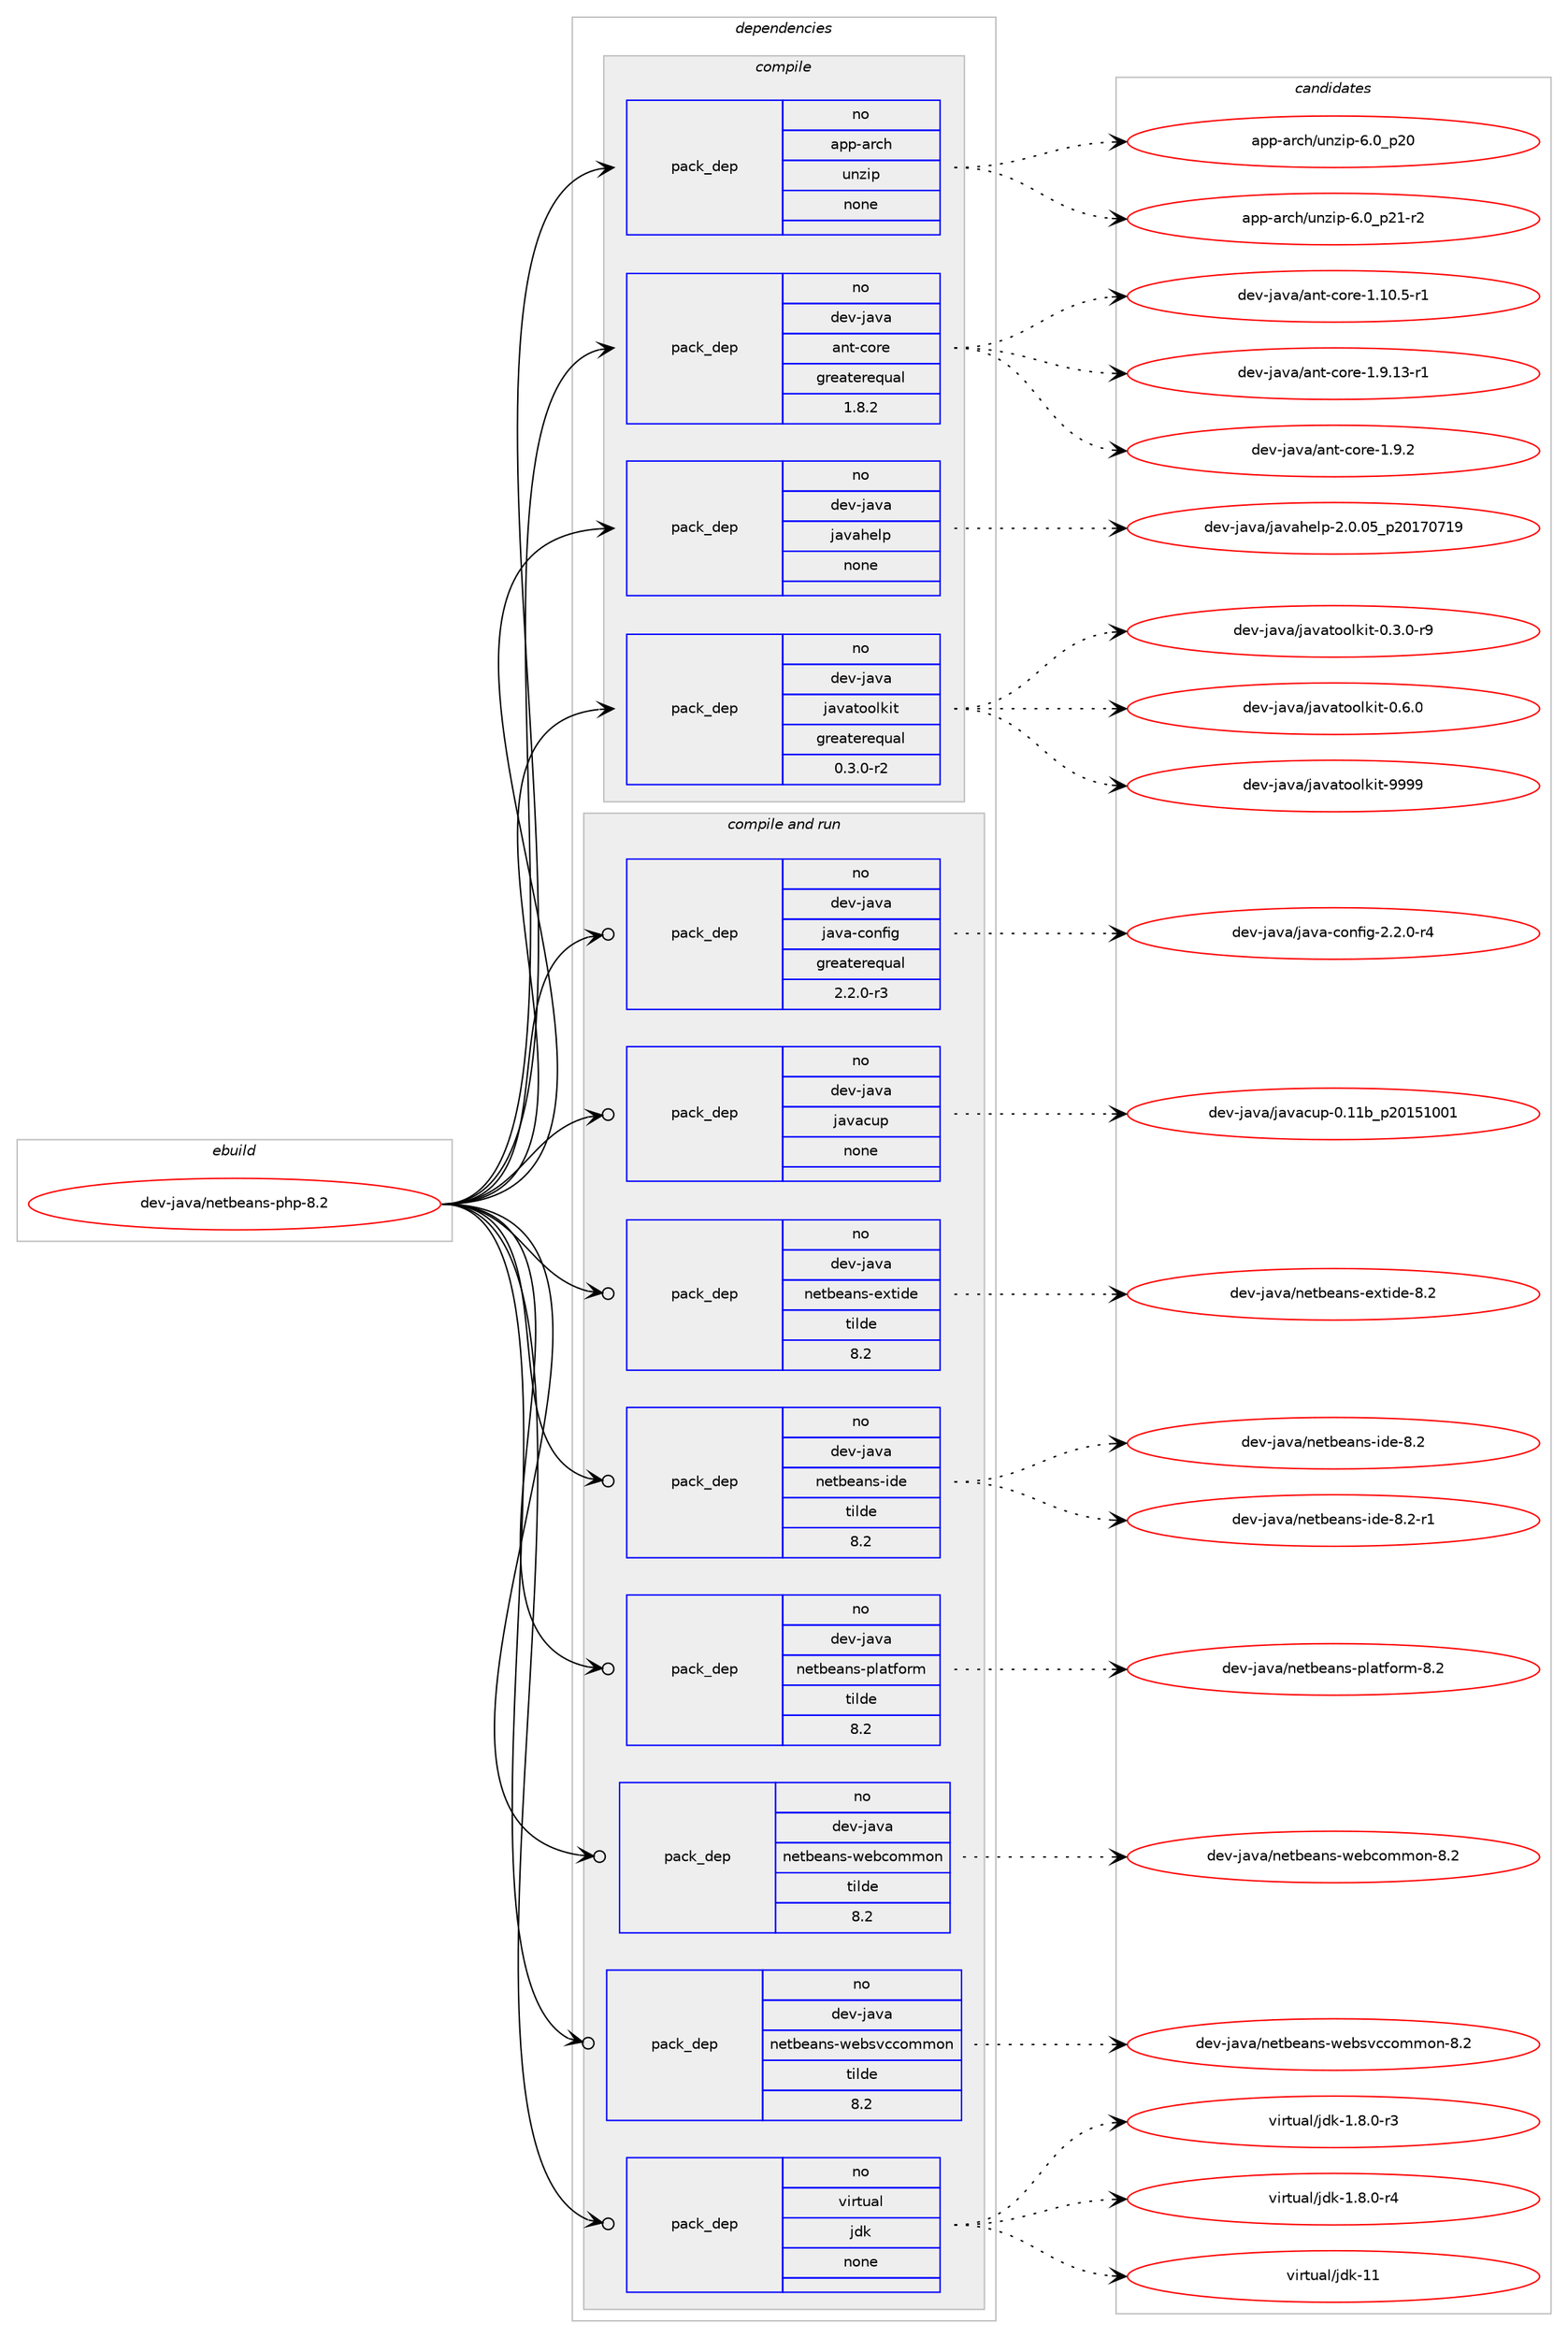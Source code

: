 digraph prolog {

# *************
# Graph options
# *************

newrank=true;
concentrate=true;
compound=true;
graph [rankdir=LR,fontname=Helvetica,fontsize=10,ranksep=1.5];#, ranksep=2.5, nodesep=0.2];
edge  [arrowhead=vee];
node  [fontname=Helvetica,fontsize=10];

# **********
# The ebuild
# **********

subgraph cluster_leftcol {
color=gray;
rank=same;
label=<<i>ebuild</i>>;
id [label="dev-java/netbeans-php-8.2", color=red, width=4, href="../dev-java/netbeans-php-8.2.svg"];
}

# ****************
# The dependencies
# ****************

subgraph cluster_midcol {
color=gray;
label=<<i>dependencies</i>>;
subgraph cluster_compile {
fillcolor="#eeeeee";
style=filled;
label=<<i>compile</i>>;
subgraph pack970227 {
dependency1355774 [label=<<TABLE BORDER="0" CELLBORDER="1" CELLSPACING="0" CELLPADDING="4" WIDTH="220"><TR><TD ROWSPAN="6" CELLPADDING="30">pack_dep</TD></TR><TR><TD WIDTH="110">no</TD></TR><TR><TD>app-arch</TD></TR><TR><TD>unzip</TD></TR><TR><TD>none</TD></TR><TR><TD></TD></TR></TABLE>>, shape=none, color=blue];
}
id:e -> dependency1355774:w [weight=20,style="solid",arrowhead="vee"];
subgraph pack970228 {
dependency1355775 [label=<<TABLE BORDER="0" CELLBORDER="1" CELLSPACING="0" CELLPADDING="4" WIDTH="220"><TR><TD ROWSPAN="6" CELLPADDING="30">pack_dep</TD></TR><TR><TD WIDTH="110">no</TD></TR><TR><TD>dev-java</TD></TR><TR><TD>ant-core</TD></TR><TR><TD>greaterequal</TD></TR><TR><TD>1.8.2</TD></TR></TABLE>>, shape=none, color=blue];
}
id:e -> dependency1355775:w [weight=20,style="solid",arrowhead="vee"];
subgraph pack970229 {
dependency1355776 [label=<<TABLE BORDER="0" CELLBORDER="1" CELLSPACING="0" CELLPADDING="4" WIDTH="220"><TR><TD ROWSPAN="6" CELLPADDING="30">pack_dep</TD></TR><TR><TD WIDTH="110">no</TD></TR><TR><TD>dev-java</TD></TR><TR><TD>javahelp</TD></TR><TR><TD>none</TD></TR><TR><TD></TD></TR></TABLE>>, shape=none, color=blue];
}
id:e -> dependency1355776:w [weight=20,style="solid",arrowhead="vee"];
subgraph pack970230 {
dependency1355777 [label=<<TABLE BORDER="0" CELLBORDER="1" CELLSPACING="0" CELLPADDING="4" WIDTH="220"><TR><TD ROWSPAN="6" CELLPADDING="30">pack_dep</TD></TR><TR><TD WIDTH="110">no</TD></TR><TR><TD>dev-java</TD></TR><TR><TD>javatoolkit</TD></TR><TR><TD>greaterequal</TD></TR><TR><TD>0.3.0-r2</TD></TR></TABLE>>, shape=none, color=blue];
}
id:e -> dependency1355777:w [weight=20,style="solid",arrowhead="vee"];
}
subgraph cluster_compileandrun {
fillcolor="#eeeeee";
style=filled;
label=<<i>compile and run</i>>;
subgraph pack970231 {
dependency1355778 [label=<<TABLE BORDER="0" CELLBORDER="1" CELLSPACING="0" CELLPADDING="4" WIDTH="220"><TR><TD ROWSPAN="6" CELLPADDING="30">pack_dep</TD></TR><TR><TD WIDTH="110">no</TD></TR><TR><TD>dev-java</TD></TR><TR><TD>java-config</TD></TR><TR><TD>greaterequal</TD></TR><TR><TD>2.2.0-r3</TD></TR></TABLE>>, shape=none, color=blue];
}
id:e -> dependency1355778:w [weight=20,style="solid",arrowhead="odotvee"];
subgraph pack970232 {
dependency1355779 [label=<<TABLE BORDER="0" CELLBORDER="1" CELLSPACING="0" CELLPADDING="4" WIDTH="220"><TR><TD ROWSPAN="6" CELLPADDING="30">pack_dep</TD></TR><TR><TD WIDTH="110">no</TD></TR><TR><TD>dev-java</TD></TR><TR><TD>javacup</TD></TR><TR><TD>none</TD></TR><TR><TD></TD></TR></TABLE>>, shape=none, color=blue];
}
id:e -> dependency1355779:w [weight=20,style="solid",arrowhead="odotvee"];
subgraph pack970233 {
dependency1355780 [label=<<TABLE BORDER="0" CELLBORDER="1" CELLSPACING="0" CELLPADDING="4" WIDTH="220"><TR><TD ROWSPAN="6" CELLPADDING="30">pack_dep</TD></TR><TR><TD WIDTH="110">no</TD></TR><TR><TD>dev-java</TD></TR><TR><TD>netbeans-extide</TD></TR><TR><TD>tilde</TD></TR><TR><TD>8.2</TD></TR></TABLE>>, shape=none, color=blue];
}
id:e -> dependency1355780:w [weight=20,style="solid",arrowhead="odotvee"];
subgraph pack970234 {
dependency1355781 [label=<<TABLE BORDER="0" CELLBORDER="1" CELLSPACING="0" CELLPADDING="4" WIDTH="220"><TR><TD ROWSPAN="6" CELLPADDING="30">pack_dep</TD></TR><TR><TD WIDTH="110">no</TD></TR><TR><TD>dev-java</TD></TR><TR><TD>netbeans-ide</TD></TR><TR><TD>tilde</TD></TR><TR><TD>8.2</TD></TR></TABLE>>, shape=none, color=blue];
}
id:e -> dependency1355781:w [weight=20,style="solid",arrowhead="odotvee"];
subgraph pack970235 {
dependency1355782 [label=<<TABLE BORDER="0" CELLBORDER="1" CELLSPACING="0" CELLPADDING="4" WIDTH="220"><TR><TD ROWSPAN="6" CELLPADDING="30">pack_dep</TD></TR><TR><TD WIDTH="110">no</TD></TR><TR><TD>dev-java</TD></TR><TR><TD>netbeans-platform</TD></TR><TR><TD>tilde</TD></TR><TR><TD>8.2</TD></TR></TABLE>>, shape=none, color=blue];
}
id:e -> dependency1355782:w [weight=20,style="solid",arrowhead="odotvee"];
subgraph pack970236 {
dependency1355783 [label=<<TABLE BORDER="0" CELLBORDER="1" CELLSPACING="0" CELLPADDING="4" WIDTH="220"><TR><TD ROWSPAN="6" CELLPADDING="30">pack_dep</TD></TR><TR><TD WIDTH="110">no</TD></TR><TR><TD>dev-java</TD></TR><TR><TD>netbeans-webcommon</TD></TR><TR><TD>tilde</TD></TR><TR><TD>8.2</TD></TR></TABLE>>, shape=none, color=blue];
}
id:e -> dependency1355783:w [weight=20,style="solid",arrowhead="odotvee"];
subgraph pack970237 {
dependency1355784 [label=<<TABLE BORDER="0" CELLBORDER="1" CELLSPACING="0" CELLPADDING="4" WIDTH="220"><TR><TD ROWSPAN="6" CELLPADDING="30">pack_dep</TD></TR><TR><TD WIDTH="110">no</TD></TR><TR><TD>dev-java</TD></TR><TR><TD>netbeans-websvccommon</TD></TR><TR><TD>tilde</TD></TR><TR><TD>8.2</TD></TR></TABLE>>, shape=none, color=blue];
}
id:e -> dependency1355784:w [weight=20,style="solid",arrowhead="odotvee"];
subgraph pack970238 {
dependency1355785 [label=<<TABLE BORDER="0" CELLBORDER="1" CELLSPACING="0" CELLPADDING="4" WIDTH="220"><TR><TD ROWSPAN="6" CELLPADDING="30">pack_dep</TD></TR><TR><TD WIDTH="110">no</TD></TR><TR><TD>virtual</TD></TR><TR><TD>jdk</TD></TR><TR><TD>none</TD></TR><TR><TD></TD></TR></TABLE>>, shape=none, color=blue];
}
id:e -> dependency1355785:w [weight=20,style="solid",arrowhead="odotvee"];
}
subgraph cluster_run {
fillcolor="#eeeeee";
style=filled;
label=<<i>run</i>>;
}
}

# **************
# The candidates
# **************

subgraph cluster_choices {
rank=same;
color=gray;
label=<<i>candidates</i>>;

subgraph choice970227 {
color=black;
nodesep=1;
choice971121124597114991044711711012210511245544648951125048 [label="app-arch/unzip-6.0_p20", color=red, width=4,href="../app-arch/unzip-6.0_p20.svg"];
choice9711211245971149910447117110122105112455446489511250494511450 [label="app-arch/unzip-6.0_p21-r2", color=red, width=4,href="../app-arch/unzip-6.0_p21-r2.svg"];
dependency1355774:e -> choice971121124597114991044711711012210511245544648951125048:w [style=dotted,weight="100"];
dependency1355774:e -> choice9711211245971149910447117110122105112455446489511250494511450:w [style=dotted,weight="100"];
}
subgraph choice970228 {
color=black;
nodesep=1;
choice10010111845106971189747971101164599111114101454946494846534511449 [label="dev-java/ant-core-1.10.5-r1", color=red, width=4,href="../dev-java/ant-core-1.10.5-r1.svg"];
choice10010111845106971189747971101164599111114101454946574649514511449 [label="dev-java/ant-core-1.9.13-r1", color=red, width=4,href="../dev-java/ant-core-1.9.13-r1.svg"];
choice10010111845106971189747971101164599111114101454946574650 [label="dev-java/ant-core-1.9.2", color=red, width=4,href="../dev-java/ant-core-1.9.2.svg"];
dependency1355775:e -> choice10010111845106971189747971101164599111114101454946494846534511449:w [style=dotted,weight="100"];
dependency1355775:e -> choice10010111845106971189747971101164599111114101454946574649514511449:w [style=dotted,weight="100"];
dependency1355775:e -> choice10010111845106971189747971101164599111114101454946574650:w [style=dotted,weight="100"];
}
subgraph choice970229 {
color=black;
nodesep=1;
choice10010111845106971189747106971189710410110811245504648464853951125048495548554957 [label="dev-java/javahelp-2.0.05_p20170719", color=red, width=4,href="../dev-java/javahelp-2.0.05_p20170719.svg"];
dependency1355776:e -> choice10010111845106971189747106971189710410110811245504648464853951125048495548554957:w [style=dotted,weight="100"];
}
subgraph choice970230 {
color=black;
nodesep=1;
choice1001011184510697118974710697118971161111111081071051164548465146484511457 [label="dev-java/javatoolkit-0.3.0-r9", color=red, width=4,href="../dev-java/javatoolkit-0.3.0-r9.svg"];
choice100101118451069711897471069711897116111111108107105116454846544648 [label="dev-java/javatoolkit-0.6.0", color=red, width=4,href="../dev-java/javatoolkit-0.6.0.svg"];
choice1001011184510697118974710697118971161111111081071051164557575757 [label="dev-java/javatoolkit-9999", color=red, width=4,href="../dev-java/javatoolkit-9999.svg"];
dependency1355777:e -> choice1001011184510697118974710697118971161111111081071051164548465146484511457:w [style=dotted,weight="100"];
dependency1355777:e -> choice100101118451069711897471069711897116111111108107105116454846544648:w [style=dotted,weight="100"];
dependency1355777:e -> choice1001011184510697118974710697118971161111111081071051164557575757:w [style=dotted,weight="100"];
}
subgraph choice970231 {
color=black;
nodesep=1;
choice10010111845106971189747106971189745991111101021051034550465046484511452 [label="dev-java/java-config-2.2.0-r4", color=red, width=4,href="../dev-java/java-config-2.2.0-r4.svg"];
dependency1355778:e -> choice10010111845106971189747106971189745991111101021051034550465046484511452:w [style=dotted,weight="100"];
}
subgraph choice970232 {
color=black;
nodesep=1;
choice10010111845106971189747106971189799117112454846494998951125048495349484849 [label="dev-java/javacup-0.11b_p20151001", color=red, width=4,href="../dev-java/javacup-0.11b_p20151001.svg"];
dependency1355779:e -> choice10010111845106971189747106971189799117112454846494998951125048495349484849:w [style=dotted,weight="100"];
}
subgraph choice970233 {
color=black;
nodesep=1;
choice1001011184510697118974711010111698101971101154510112011610510010145564650 [label="dev-java/netbeans-extide-8.2", color=red, width=4,href="../dev-java/netbeans-extide-8.2.svg"];
dependency1355780:e -> choice1001011184510697118974711010111698101971101154510112011610510010145564650:w [style=dotted,weight="100"];
}
subgraph choice970234 {
color=black;
nodesep=1;
choice1001011184510697118974711010111698101971101154510510010145564650 [label="dev-java/netbeans-ide-8.2", color=red, width=4,href="../dev-java/netbeans-ide-8.2.svg"];
choice10010111845106971189747110101116981019711011545105100101455646504511449 [label="dev-java/netbeans-ide-8.2-r1", color=red, width=4,href="../dev-java/netbeans-ide-8.2-r1.svg"];
dependency1355781:e -> choice1001011184510697118974711010111698101971101154510510010145564650:w [style=dotted,weight="100"];
dependency1355781:e -> choice10010111845106971189747110101116981019711011545105100101455646504511449:w [style=dotted,weight="100"];
}
subgraph choice970235 {
color=black;
nodesep=1;
choice100101118451069711897471101011169810197110115451121089711610211111410945564650 [label="dev-java/netbeans-platform-8.2", color=red, width=4,href="../dev-java/netbeans-platform-8.2.svg"];
dependency1355782:e -> choice100101118451069711897471101011169810197110115451121089711610211111410945564650:w [style=dotted,weight="100"];
}
subgraph choice970236 {
color=black;
nodesep=1;
choice10010111845106971189747110101116981019711011545119101989911110910911111045564650 [label="dev-java/netbeans-webcommon-8.2", color=red, width=4,href="../dev-java/netbeans-webcommon-8.2.svg"];
dependency1355783:e -> choice10010111845106971189747110101116981019711011545119101989911110910911111045564650:w [style=dotted,weight="100"];
}
subgraph choice970237 {
color=black;
nodesep=1;
choice1001011184510697118974711010111698101971101154511910198115118999911110910911111045564650 [label="dev-java/netbeans-websvccommon-8.2", color=red, width=4,href="../dev-java/netbeans-websvccommon-8.2.svg"];
dependency1355784:e -> choice1001011184510697118974711010111698101971101154511910198115118999911110910911111045564650:w [style=dotted,weight="100"];
}
subgraph choice970238 {
color=black;
nodesep=1;
choice11810511411611797108471061001074549465646484511451 [label="virtual/jdk-1.8.0-r3", color=red, width=4,href="../virtual/jdk-1.8.0-r3.svg"];
choice11810511411611797108471061001074549465646484511452 [label="virtual/jdk-1.8.0-r4", color=red, width=4,href="../virtual/jdk-1.8.0-r4.svg"];
choice1181051141161179710847106100107454949 [label="virtual/jdk-11", color=red, width=4,href="../virtual/jdk-11.svg"];
dependency1355785:e -> choice11810511411611797108471061001074549465646484511451:w [style=dotted,weight="100"];
dependency1355785:e -> choice11810511411611797108471061001074549465646484511452:w [style=dotted,weight="100"];
dependency1355785:e -> choice1181051141161179710847106100107454949:w [style=dotted,weight="100"];
}
}

}
